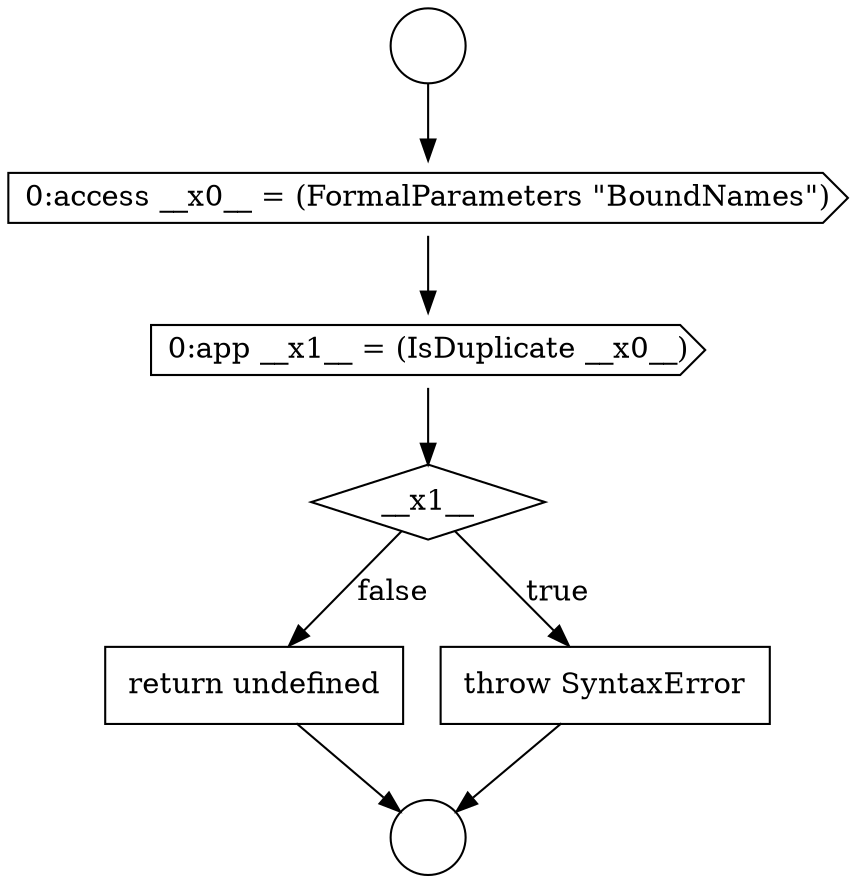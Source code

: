 digraph {
  node19501 [shape=circle label=" " color="black" fillcolor="white" style=filled]
  node19502 [shape=cds, label=<<font color="black">0:access __x0__ = (FormalParameters &quot;BoundNames&quot;)</font>> color="black" fillcolor="white" style=filled]
  node19500 [shape=circle label=" " color="black" fillcolor="white" style=filled]
  node19506 [shape=none, margin=0, label=<<font color="black">
    <table border="0" cellborder="1" cellspacing="0" cellpadding="10">
      <tr><td align="left">return undefined</td></tr>
    </table>
  </font>> color="black" fillcolor="white" style=filled]
  node19503 [shape=cds, label=<<font color="black">0:app __x1__ = (IsDuplicate __x0__)</font>> color="black" fillcolor="white" style=filled]
  node19504 [shape=diamond, label=<<font color="black">__x1__</font>> color="black" fillcolor="white" style=filled]
  node19505 [shape=none, margin=0, label=<<font color="black">
    <table border="0" cellborder="1" cellspacing="0" cellpadding="10">
      <tr><td align="left">throw SyntaxError</td></tr>
    </table>
  </font>> color="black" fillcolor="white" style=filled]
  node19504 -> node19505 [label=<<font color="black">true</font>> color="black"]
  node19504 -> node19506 [label=<<font color="black">false</font>> color="black"]
  node19506 -> node19501 [ color="black"]
  node19502 -> node19503 [ color="black"]
  node19500 -> node19502 [ color="black"]
  node19505 -> node19501 [ color="black"]
  node19503 -> node19504 [ color="black"]
}
